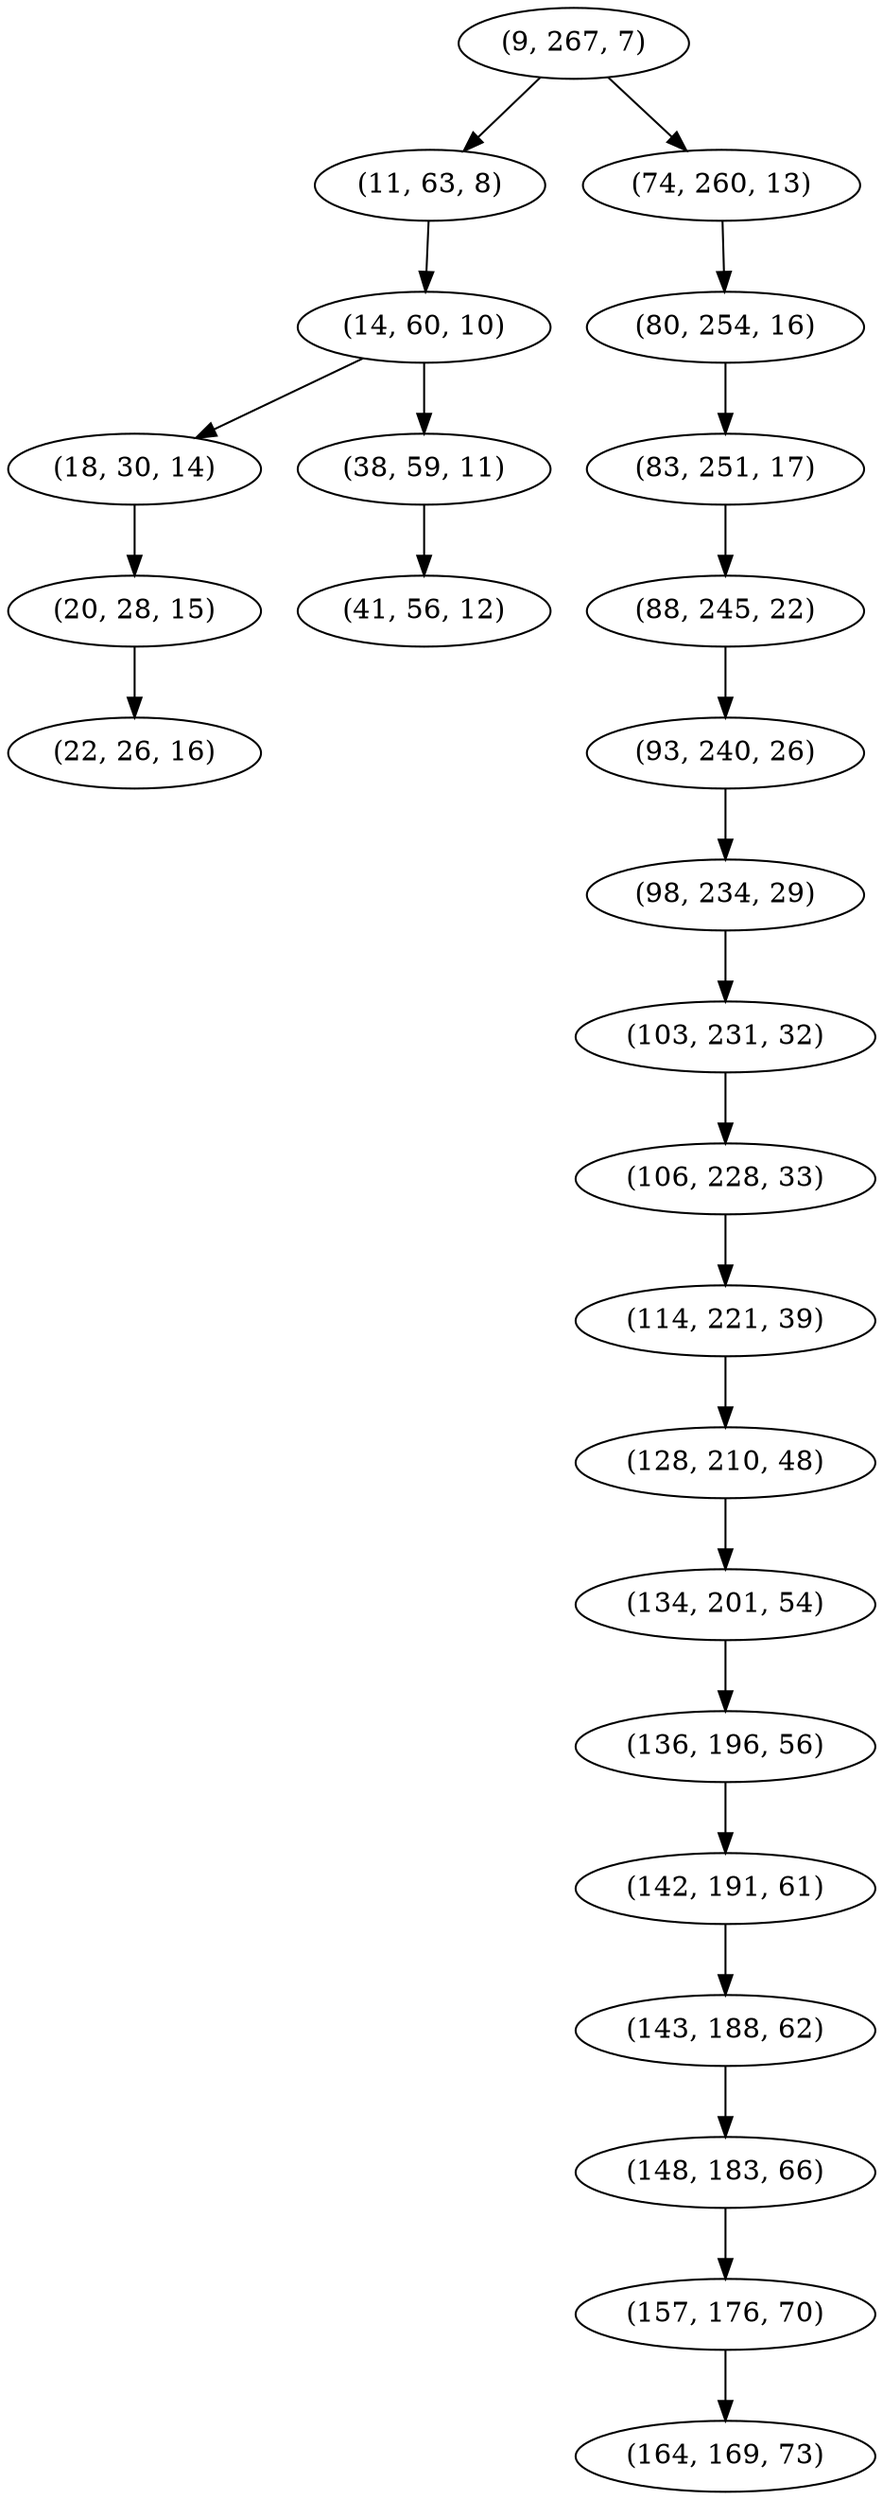 digraph tree {
    "(9, 267, 7)";
    "(11, 63, 8)";
    "(14, 60, 10)";
    "(18, 30, 14)";
    "(20, 28, 15)";
    "(22, 26, 16)";
    "(38, 59, 11)";
    "(41, 56, 12)";
    "(74, 260, 13)";
    "(80, 254, 16)";
    "(83, 251, 17)";
    "(88, 245, 22)";
    "(93, 240, 26)";
    "(98, 234, 29)";
    "(103, 231, 32)";
    "(106, 228, 33)";
    "(114, 221, 39)";
    "(128, 210, 48)";
    "(134, 201, 54)";
    "(136, 196, 56)";
    "(142, 191, 61)";
    "(143, 188, 62)";
    "(148, 183, 66)";
    "(157, 176, 70)";
    "(164, 169, 73)";
    "(9, 267, 7)" -> "(11, 63, 8)";
    "(9, 267, 7)" -> "(74, 260, 13)";
    "(11, 63, 8)" -> "(14, 60, 10)";
    "(14, 60, 10)" -> "(18, 30, 14)";
    "(14, 60, 10)" -> "(38, 59, 11)";
    "(18, 30, 14)" -> "(20, 28, 15)";
    "(20, 28, 15)" -> "(22, 26, 16)";
    "(38, 59, 11)" -> "(41, 56, 12)";
    "(74, 260, 13)" -> "(80, 254, 16)";
    "(80, 254, 16)" -> "(83, 251, 17)";
    "(83, 251, 17)" -> "(88, 245, 22)";
    "(88, 245, 22)" -> "(93, 240, 26)";
    "(93, 240, 26)" -> "(98, 234, 29)";
    "(98, 234, 29)" -> "(103, 231, 32)";
    "(103, 231, 32)" -> "(106, 228, 33)";
    "(106, 228, 33)" -> "(114, 221, 39)";
    "(114, 221, 39)" -> "(128, 210, 48)";
    "(128, 210, 48)" -> "(134, 201, 54)";
    "(134, 201, 54)" -> "(136, 196, 56)";
    "(136, 196, 56)" -> "(142, 191, 61)";
    "(142, 191, 61)" -> "(143, 188, 62)";
    "(143, 188, 62)" -> "(148, 183, 66)";
    "(148, 183, 66)" -> "(157, 176, 70)";
    "(157, 176, 70)" -> "(164, 169, 73)";
}
